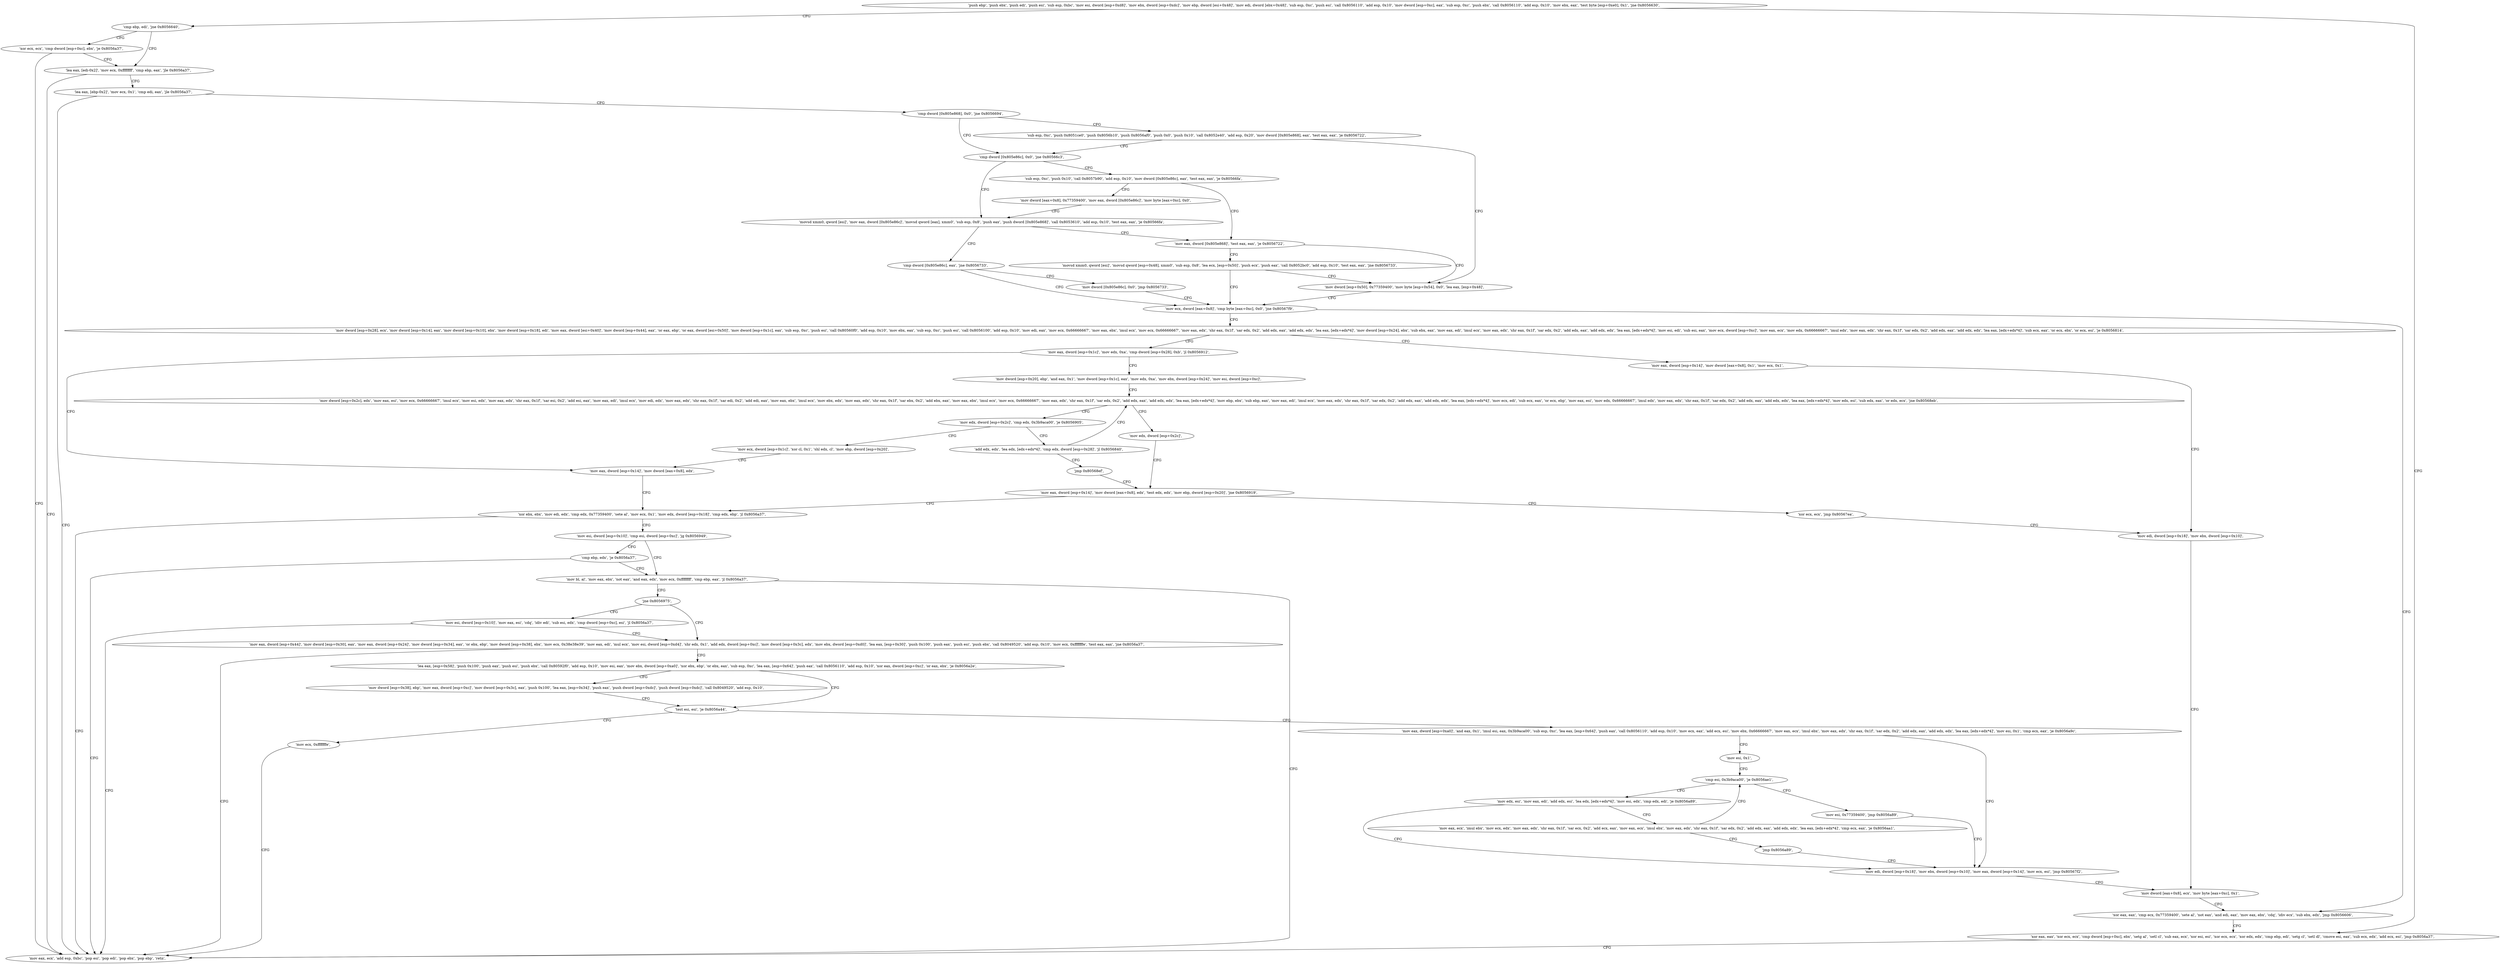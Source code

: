 digraph "func" {
"134571456" [label = "'push ebp', 'push ebx', 'push edi', 'push esi', 'sub esp, 0xbc', 'mov esi, dword [esp+0xd8]', 'mov ebx, dword [esp+0xdc]', 'mov ebp, dword [esi+0x48]', 'mov edi, dword [ebx+0x48]', 'sub esp, 0xc', 'push esi', 'call 0x8056110', 'add esp, 0x10', 'mov dword [esp+0xc], eax', 'sub esp, 0xc', 'push ebx', 'call 0x8056110', 'add esp, 0x10', 'mov ebx, eax', 'test byte [esp+0xe0], 0x1', 'jne 0x8056630', " ]
"134571568" [label = "'cmp ebp, edi', 'jne 0x8056640', " ]
"134571526" [label = "'xor eax, eax', 'xor ecx, ecx', 'cmp dword [esp+0xc], ebx', 'setg al', 'setl cl', 'sub eax, ecx', 'xor esi, esi', 'xor ecx, ecx', 'xor edx, edx', 'cmp ebp, edi', 'setg cl', 'setl dl', 'cmove esi, eax', 'sub ecx, edx', 'add ecx, esi', 'jmp 0x8056a37', " ]
"134571584" [label = "'lea eax, [edi-0x2]', 'mov ecx, 0xffffffff', 'cmp ebp, eax', 'jle 0x8056a37', " ]
"134571572" [label = "'xor ecx, ecx', 'cmp dword [esp+0xc], ebx', 'je 0x8056a37', " ]
"134572599" [label = "'mov eax, ecx', 'add esp, 0xbc', 'pop esi', 'pop edi', 'pop ebx', 'pop ebp', 'retn', " ]
"134571600" [label = "'lea eax, [ebp-0x2]', 'mov ecx, 0x1', 'cmp edi, eax', 'jle 0x8056a37', " ]
"134571616" [label = "'cmp dword [0x805e868], 0x0', 'jne 0x8056694', " ]
"134571668" [label = "'cmp dword [0x805e86c], 0x0', 'jne 0x80566c3', " ]
"134571625" [label = "'sub esp, 0xc', 'push 0x8051ce0', 'push 0x8056b10', 'push 0x8056af0', 'push 0x0', 'push 0x10', 'call 0x8052e40', 'add esp, 0x20', 'mov dword [0x805e868], eax', 'test eax, eax', 'je 0x8056722', " ]
"134571715" [label = "'movsd xmm0, qword [esi]', 'mov eax, dword [0x805e86c]', 'movsd qword [eax], xmm0', 'sub esp, 0x8', 'push eax', 'push dword [0x805e868]', 'call 0x8053610', 'add esp, 0x10', 'test eax, eax', 'je 0x80566fa', " ]
"134571677" [label = "'sub esp, 0xc', 'push 0x10', 'call 0x8057b90', 'add esp, 0x10', 'mov dword [0x805e86c], eax', 'test eax, eax', 'je 0x80566fa', " ]
"134571810" [label = "'mov dword [esp+0x50], 0x77359400', 'mov byte [esp+0x54], 0x0', 'lea eax, [esp+0x48]', " ]
"134571770" [label = "'mov eax, dword [0x805e868]', 'test eax, eax', 'je 0x8056722', " ]
"134571750" [label = "'cmp dword [0x805e86c], eax', 'jne 0x8056733', " ]
"134571699" [label = "'mov dword [eax+0x8], 0x77359400', 'mov eax, dword [0x805e86c]', 'mov byte [eax+0xc], 0x0', " ]
"134571827" [label = "'mov ecx, dword [eax+0x8]', 'cmp byte [eax+0xc], 0x0', 'jne 0x80567f9', " ]
"134571779" [label = "'movsd xmm0, qword [esi]', 'movsd qword [esp+0x48], xmm0', 'sub esp, 0x8', 'lea ecx, [esp+0x50]', 'push ecx', 'push eax', 'call 0x8052bc0', 'add esp, 0x10', 'test eax, eax', 'jne 0x8056733', " ]
"134571758" [label = "'mov dword [0x805e86c], 0x0', 'jmp 0x8056733', " ]
"134572025" [label = "'xor eax, eax', 'cmp ecx, 0x77359400', 'sete al', 'not eax', 'and edi, eax', 'mov eax, ebx', 'cdq', 'idiv ecx', 'sub ebx, edx', 'jmp 0x8056606', " ]
"134571840" [label = "'mov dword [esp+0x28], ecx', 'mov dword [esp+0x14], eax', 'mov dword [esp+0x10], ebx', 'mov dword [esp+0x18], edi', 'mov eax, dword [esi+0x40]', 'mov dword [esp+0x44], eax', 'or eax, ebp', 'or eax, dword [esi+0x50]', 'mov dword [esp+0x1c], eax', 'sub esp, 0xc', 'push esi', 'call 0x80560f0', 'add esp, 0x10', 'mov ebx, eax', 'sub esp, 0xc', 'push esi', 'call 0x8056100', 'add esp, 0x10', 'mov edi, eax', 'mov ecx, 0x66666667', 'mov eax, ebx', 'imul ecx', 'mov ecx, 0x66666667', 'mov eax, edx', 'shr eax, 0x1f', 'sar edx, 0x2', 'add edx, eax', 'add edx, edx', 'lea eax, [edx+edx*4]', 'mov dword [esp+0x24], ebx', 'sub ebx, eax', 'mov eax, edi', 'imul ecx', 'mov eax, edx', 'shr eax, 0x1f', 'sar edx, 0x2', 'add edx, eax', 'add edx, edx', 'lea eax, [edx+edx*4]', 'mov esi, edi', 'sub esi, eax', 'mov ecx, dword [esp+0xc]', 'mov eax, ecx', 'mov edx, 0x66666667', 'imul edx', 'mov eax, edx', 'shr eax, 0x1f', 'sar edx, 0x2', 'add edx, eax', 'add edx, edx', 'lea eax, [edx+edx*4]', 'sub ecx, eax', 'or ecx, ebx', 'or ecx, esi', 'je 0x8056814', " ]
"134572052" [label = "'mov eax, dword [esp+0x1c]', 'mov edx, 0xa', 'cmp dword [esp+0x28], 0xb', 'jl 0x8056912', " ]
"134571994" [label = "'mov eax, dword [esp+0x14]', 'mov dword [eax+0x8], 0x1', 'mov ecx, 0x1', " ]
"134572306" [label = "'mov eax, dword [esp+0x14]', 'mov dword [eax+0x8], edx', " ]
"134572072" [label = "'mov dword [esp+0x20], ebp', 'and eax, 0x1', 'mov dword [esp+0x1c], eax', 'mov edx, 0xa', 'mov ebx, dword [esp+0x24]', 'mov esi, dword [esp+0xc]', " ]
"134572010" [label = "'mov edi, dword [esp+0x18]', 'mov ebx, dword [esp+0x10]', " ]
"134572313" [label = "'xor ebx, ebx', 'mov edi, edx', 'cmp edx, 0x77359400', 'sete al', 'mov ecx, 0x1', 'mov edx, dword [esp+0x18]', 'cmp edx, ebp', 'jl 0x8056a37', " ]
"134572096" [label = "'mov dword [esp+0x2c], edx', 'mov eax, esi', 'mov ecx, 0x66666667', 'imul ecx', 'mov esi, edx', 'mov eax, edx', 'shr eax, 0x1f', 'sar esi, 0x2', 'add esi, eax', 'mov eax, edi', 'imul ecx', 'mov edi, edx', 'mov eax, edx', 'shr eax, 0x1f', 'sar edi, 0x2', 'add edi, eax', 'mov eax, ebx', 'imul ecx', 'mov ebx, edx', 'mov eax, edx', 'shr eax, 0x1f', 'sar ebx, 0x2', 'add ebx, eax', 'mov eax, ebx', 'imul ecx', 'mov ecx, 0x66666667', 'mov eax, edx', 'shr eax, 0x1f', 'sar edx, 0x2', 'add edx, eax', 'add edx, edx', 'lea eax, [edx+edx*4]', 'mov ebp, ebx', 'sub ebp, eax', 'mov eax, edi', 'imul ecx', 'mov eax, edx', 'shr eax, 0x1f', 'sar edx, 0x2', 'add edx, eax', 'add edx, edx', 'lea eax, [edx+edx*4]', 'mov ecx, edi', 'sub ecx, eax', 'or ecx, ebp', 'mov eax, esi', 'mov edx, 0x66666667', 'imul edx', 'mov eax, edx', 'shr eax, 0x1f', 'sar edx, 0x2', 'add edx, eax', 'add edx, edx', 'lea eax, [edx+edx*4]', 'mov edx, esi', 'sub edx, eax', 'or edx, ecx', 'jne 0x80568eb', " ]
"134572343" [label = "'mov esi, dword [esp+0x10]', 'cmp esi, dword [esp+0xc]', 'jg 0x8056949', " ]
"134572361" [label = "'mov bl, al', 'mov eax, ebx', 'not eax', 'and eax, edx', 'mov ecx, 0xffffffff', 'cmp ebp, eax', 'jl 0x8056a37', " ]
"134572353" [label = "'cmp ebp, edx', 'je 0x8056a37', " ]
"134572267" [label = "'mov edx, dword [esp+0x2c]', " ]
"134572271" [label = "'mov eax, dword [esp+0x14]', 'mov dword [eax+0x8], edx', 'test edx, edx', 'mov ebp, dword [esp+0x20]', 'jne 0x8056919', " ]
"134572238" [label = "'mov edx, dword [esp+0x2c]', 'cmp edx, 0x3b9aca00', 'je 0x8056905', " ]
"134572293" [label = "'mov ecx, dword [esp+0x1c]', 'xor cl, 0x1', 'shl edx, cl', 'mov ebp, dword [esp+0x20]', " ]
"134572250" [label = "'add edx, edx', 'lea edx, [edx+edx*4]', 'cmp edx, dword [esp+0x28]', 'jl 0x8056840', " ]
"134572382" [label = "'jne 0x8056975', " ]
"134572286" [label = "'xor ecx, ecx', 'jmp 0x80567ea', " ]
"134572265" [label = "'jmp 0x80568ef', " ]
"134572405" [label = "'mov eax, dword [esp+0x44]', 'mov dword [esp+0x30], eax', 'mov eax, dword [esp+0x24]', 'mov dword [esp+0x34], eax', 'or ebx, ebp', 'mov dword [esp+0x38], ebx', 'mov ecx, 0x38e38e39', 'mov eax, edi', 'mul ecx', 'mov esi, dword [esp+0xd4]', 'shr edx, 0x1', 'add edx, dword [esp+0xc]', 'mov dword [esp+0x3c], edx', 'mov ebx, dword [esp+0xd0]', 'lea eax, [esp+0x30]', 'push 0x100', 'push eax', 'push esi', 'push ebx', 'call 0x8049520', 'add esp, 0x10', 'mov ecx, 0xfffffffe', 'test eax, eax', 'jne 0x8056a37', " ]
"134572384" [label = "'mov esi, dword [esp+0x10]', 'mov eax, esi', 'cdq', 'idiv edi', 'sub esi, edx', 'cmp dword [esp+0xc], esi', 'jl 0x8056a37', " ]
"134572018" [label = "'mov dword [eax+0x8], ecx', 'mov byte [eax+0xc], 0x1', " ]
"134572489" [label = "'lea eax, [esp+0x58]', 'push 0x100', 'push eax', 'push esi', 'push ebx', 'call 0x80592f0', 'add esp, 0x10', 'mov esi, eax', 'mov ebx, dword [esp+0xa0]', 'xor ebx, ebp', 'or ebx, eax', 'sub esp, 0xc', 'lea eax, [esp+0x64]', 'push eax', 'call 0x8056110', 'add esp, 0x10', 'xor eax, dword [esp+0xc]', 'or eax, ebx', 'je 0x8056a2e', " ]
"134572590" [label = "'test esi, esi', 'je 0x8056a44', " ]
"134572546" [label = "'mov dword [esp+0x38], ebp', 'mov eax, dword [esp+0xc]', 'mov dword [esp+0x3c], eax', 'push 0x100', 'lea eax, [esp+0x34]', 'push eax', 'push dword [esp+0xdc]', 'push dword [esp+0xdc]', 'call 0x8049520', 'add esp, 0x10', " ]
"134572612" [label = "'mov eax, dword [esp+0xa0]', 'and eax, 0x1', 'imul esi, eax, 0x3b9aca00', 'sub esp, 0xc', 'lea eax, [esp+0x64]', 'push eax', 'call 0x8056110', 'add esp, 0x10', 'mov ecx, eax', 'add ecx, esi', 'mov ebx, 0x66666667', 'mov eax, ecx', 'imul ebx', 'mov eax, edx', 'shr eax, 0x1f', 'sar edx, 0x2', 'add edx, eax', 'add edx, edx', 'lea eax, [edx+edx*4]', 'mov esi, 0x1', 'cmp ecx, eax', 'je 0x8056a9c', " ]
"134572594" [label = "'mov ecx, 0xfffffffe', " ]
"134572700" [label = "'mov esi, 0x1', " ]
"134572681" [label = "'mov edi, dword [esp+0x18]', 'mov ebx, dword [esp+0x10]', 'mov eax, dword [esp+0x14]', 'mov ecx, esi', 'jmp 0x80567f2', " ]
"134572705" [label = "'cmp esi, 0x3b9aca00', 'je 0x8056ae1', " ]
"134572769" [label = "'mov esi, 0x77359400', 'jmp 0x8056a89', " ]
"134572713" [label = "'mov edx, esi', 'mov eax, edi', 'add edx, esi', 'lea edx, [edx+edx*4]', 'mov esi, edx', 'cmp edx, edi', 'je 0x8056a89', " ]
"134572728" [label = "'mov eax, ecx', 'imul ebx', 'mov ecx, edx', 'mov eax, edx', 'shr eax, 0x1f', 'sar ecx, 0x2', 'add ecx, eax', 'mov eax, ecx', 'imul ebx', 'mov eax, edx', 'shr eax, 0x1f', 'sar edx, 0x2', 'add edx, eax', 'add edx, edx', 'lea eax, [edx+edx*4]', 'cmp ecx, eax', 'je 0x8056aa1', " ]
"134572767" [label = "'jmp 0x8056a89', " ]
"134571456" -> "134571568" [ label = "CFG" ]
"134571456" -> "134571526" [ label = "CFG" ]
"134571568" -> "134571584" [ label = "CFG" ]
"134571568" -> "134571572" [ label = "CFG" ]
"134571526" -> "134572599" [ label = "CFG" ]
"134571584" -> "134572599" [ label = "CFG" ]
"134571584" -> "134571600" [ label = "CFG" ]
"134571572" -> "134572599" [ label = "CFG" ]
"134571572" -> "134571584" [ label = "CFG" ]
"134571600" -> "134572599" [ label = "CFG" ]
"134571600" -> "134571616" [ label = "CFG" ]
"134571616" -> "134571668" [ label = "CFG" ]
"134571616" -> "134571625" [ label = "CFG" ]
"134571668" -> "134571715" [ label = "CFG" ]
"134571668" -> "134571677" [ label = "CFG" ]
"134571625" -> "134571810" [ label = "CFG" ]
"134571625" -> "134571668" [ label = "CFG" ]
"134571715" -> "134571770" [ label = "CFG" ]
"134571715" -> "134571750" [ label = "CFG" ]
"134571677" -> "134571770" [ label = "CFG" ]
"134571677" -> "134571699" [ label = "CFG" ]
"134571810" -> "134571827" [ label = "CFG" ]
"134571770" -> "134571810" [ label = "CFG" ]
"134571770" -> "134571779" [ label = "CFG" ]
"134571750" -> "134571827" [ label = "CFG" ]
"134571750" -> "134571758" [ label = "CFG" ]
"134571699" -> "134571715" [ label = "CFG" ]
"134571827" -> "134572025" [ label = "CFG" ]
"134571827" -> "134571840" [ label = "CFG" ]
"134571779" -> "134571827" [ label = "CFG" ]
"134571779" -> "134571810" [ label = "CFG" ]
"134571758" -> "134571827" [ label = "CFG" ]
"134572025" -> "134571526" [ label = "CFG" ]
"134571840" -> "134572052" [ label = "CFG" ]
"134571840" -> "134571994" [ label = "CFG" ]
"134572052" -> "134572306" [ label = "CFG" ]
"134572052" -> "134572072" [ label = "CFG" ]
"134571994" -> "134572010" [ label = "CFG" ]
"134572306" -> "134572313" [ label = "CFG" ]
"134572072" -> "134572096" [ label = "CFG" ]
"134572010" -> "134572018" [ label = "CFG" ]
"134572313" -> "134572599" [ label = "CFG" ]
"134572313" -> "134572343" [ label = "CFG" ]
"134572096" -> "134572267" [ label = "CFG" ]
"134572096" -> "134572238" [ label = "CFG" ]
"134572343" -> "134572361" [ label = "CFG" ]
"134572343" -> "134572353" [ label = "CFG" ]
"134572361" -> "134572599" [ label = "CFG" ]
"134572361" -> "134572382" [ label = "CFG" ]
"134572353" -> "134572599" [ label = "CFG" ]
"134572353" -> "134572361" [ label = "CFG" ]
"134572267" -> "134572271" [ label = "CFG" ]
"134572271" -> "134572313" [ label = "CFG" ]
"134572271" -> "134572286" [ label = "CFG" ]
"134572238" -> "134572293" [ label = "CFG" ]
"134572238" -> "134572250" [ label = "CFG" ]
"134572293" -> "134572306" [ label = "CFG" ]
"134572250" -> "134572096" [ label = "CFG" ]
"134572250" -> "134572265" [ label = "CFG" ]
"134572382" -> "134572405" [ label = "CFG" ]
"134572382" -> "134572384" [ label = "CFG" ]
"134572286" -> "134572010" [ label = "CFG" ]
"134572265" -> "134572271" [ label = "CFG" ]
"134572405" -> "134572599" [ label = "CFG" ]
"134572405" -> "134572489" [ label = "CFG" ]
"134572384" -> "134572599" [ label = "CFG" ]
"134572384" -> "134572405" [ label = "CFG" ]
"134572018" -> "134572025" [ label = "CFG" ]
"134572489" -> "134572590" [ label = "CFG" ]
"134572489" -> "134572546" [ label = "CFG" ]
"134572590" -> "134572612" [ label = "CFG" ]
"134572590" -> "134572594" [ label = "CFG" ]
"134572546" -> "134572590" [ label = "CFG" ]
"134572612" -> "134572700" [ label = "CFG" ]
"134572612" -> "134572681" [ label = "CFG" ]
"134572594" -> "134572599" [ label = "CFG" ]
"134572700" -> "134572705" [ label = "CFG" ]
"134572681" -> "134572018" [ label = "CFG" ]
"134572705" -> "134572769" [ label = "CFG" ]
"134572705" -> "134572713" [ label = "CFG" ]
"134572769" -> "134572681" [ label = "CFG" ]
"134572713" -> "134572681" [ label = "CFG" ]
"134572713" -> "134572728" [ label = "CFG" ]
"134572728" -> "134572705" [ label = "CFG" ]
"134572728" -> "134572767" [ label = "CFG" ]
"134572767" -> "134572681" [ label = "CFG" ]
}
